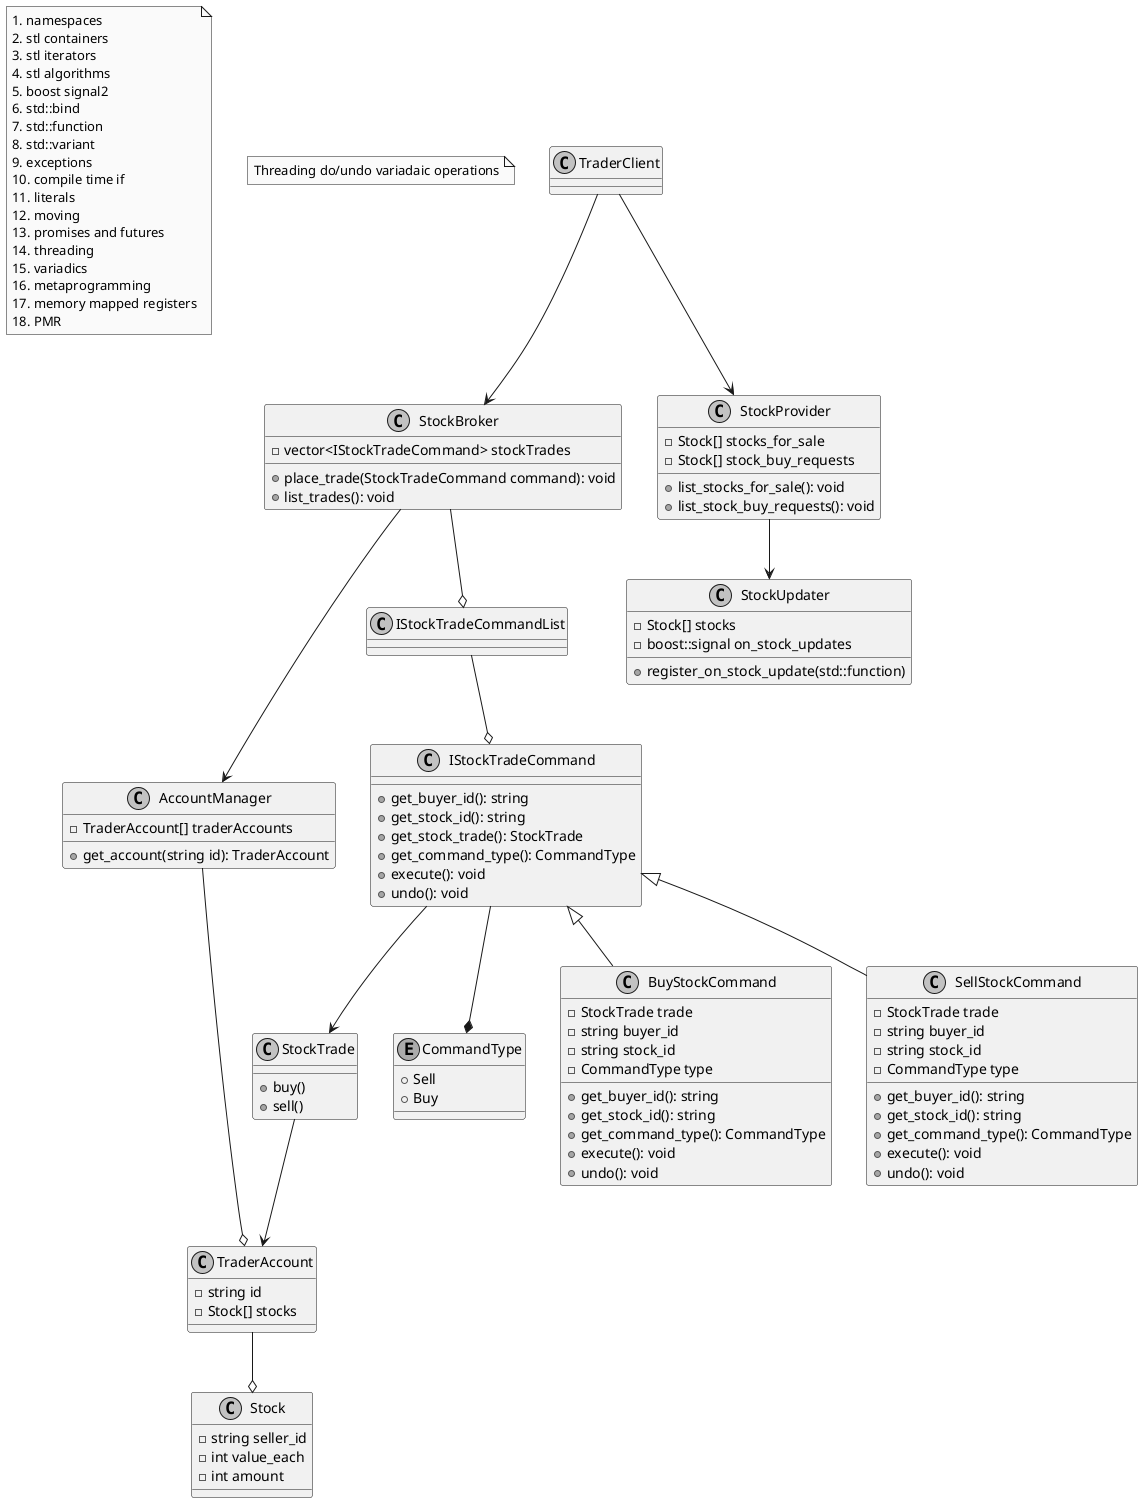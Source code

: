 @startuml StockMarket Class Diagram
skinparam Monochrome true
skinparam Shadowing false

note as N1
  # namespaces
  # stl containers
  # stl iterators
  # stl algorithms
  # boost signal2
  # std::bind
  # std::function
  # std::variant
  # exceptions
  # compile time if
  # literals
  # moving
  # promises and futures
  # threading
  # variadics
  # metaprogramming
  # memory mapped registers
  # PMR
end note


note as N2
  Threading do/undo variadaic operations
end note

class TraderClient {

}

class StockBroker {
  - vector<IStockTradeCommand> stockTrades
  + place_trade(StockTradeCommand command): void
  + list_trades(): void
} 

class StockTrade {
  + buy()
  + sell()
}

class IStockTradeCommand {
  + get_buyer_id(): string
  + get_stock_id(): string
  + get_stock_trade(): StockTrade
  + get_command_type(): CommandType
  + execute(): void
  + undo(): void
}

enum CommandType {
  + Sell
  + Buy
}

class BuyStockCommand {
  - StockTrade trade
  - string buyer_id
  - string stock_id
  - CommandType type
  + get_buyer_id(): string
  + get_stock_id(): string
  + get_command_type(): CommandType
  + execute(): void
  + undo(): void
}
class SellStockCommand {
  - StockTrade trade
  - string buyer_id
  - string stock_id
  - CommandType type
  + get_buyer_id(): string
  + get_stock_id(): string
  + get_command_type(): CommandType
  + execute(): void
  + undo(): void
}

class StockProvider {
  - Stock[] stocks_for_sale
  - Stock[] stock_buy_requests
  + list_stocks_for_sale(): void
  + list_stock_buy_requests(): void
}

class StockUpdater {
  - Stock[] stocks
  - boost::signal on_stock_updates
  + register_on_stock_update(std::function)
}

class AccountManager {
  - TraderAccount[] traderAccounts
  + get_account(string id): TraderAccount
}

class TraderAccount {
  - string id
  - Stock[] stocks
}

class Stock {
  - string seller_id
  - int value_each
  - int amount
}

IStockTradeCommand --* CommandType
IStockTradeCommand <|-- BuyStockCommand
IStockTradeCommand <|-- SellStockCommand
IStockTradeCommand --> StockTrade

StockBroker --o IStockTradeCommandList
IStockTradeCommandList --o IStockTradeCommand
TraderClient --> StockBroker

TraderClient --> StockProvider
StockProvider --> StockUpdater

StockTrade --> TraderAccount

AccountManager --o TraderAccount
TraderAccount --o Stock
StockBroker --> AccountManager

@enduml